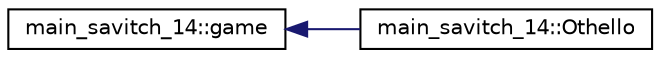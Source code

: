 digraph "Graphical Class Hierarchy"
{
  edge [fontname="Helvetica",fontsize="10",labelfontname="Helvetica",labelfontsize="10"];
  node [fontname="Helvetica",fontsize="10",shape=record];
  rankdir="LR";
  Node1 [label="main_savitch_14::game",height=0.2,width=0.4,color="black", fillcolor="white", style="filled",URL="$classmain__savitch__14_1_1game.html"];
  Node1 -> Node2 [dir="back",color="midnightblue",fontsize="10",style="solid",fontname="Helvetica"];
  Node2 [label="main_savitch_14::Othello",height=0.2,width=0.4,color="black", fillcolor="white", style="filled",URL="$classmain__savitch__14_1_1_othello.html"];
}
